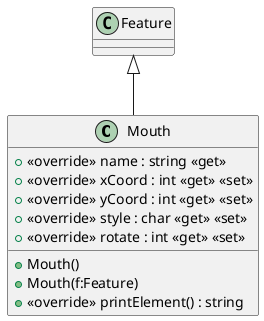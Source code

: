 @startuml
class Mouth {
    + <<override>> name : string <<get>>
    + <<override>> xCoord : int <<get>> <<set>>
    + <<override>> yCoord : int <<get>> <<set>>
    + <<override>> style : char <<get>> <<set>>
    + <<override>> rotate : int <<get>> <<set>>
    + Mouth()
    + Mouth(f:Feature)
    + <<override>> printElement() : string
}
Feature <|-- Mouth
@enduml
